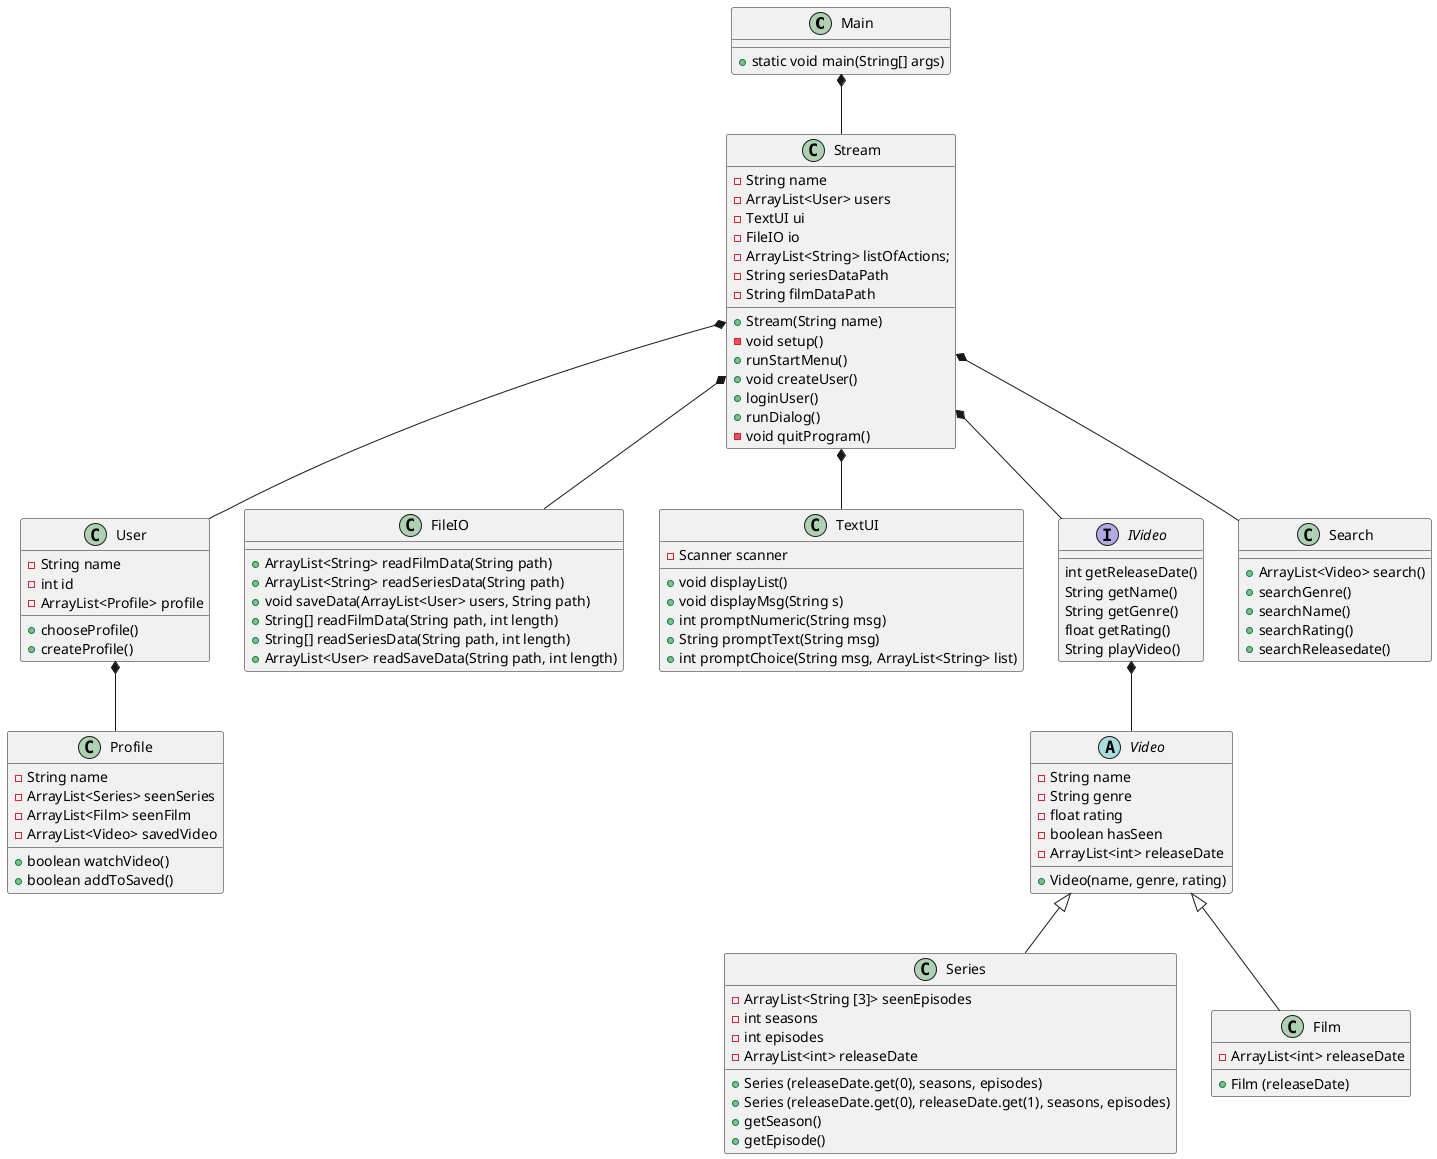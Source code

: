 @startuml
'https://plantuml.com/class-diagram

class Main{
+ static void main(String[] args)
}

class Stream{
- String name
'utilities
- ArrayList<User> users
- TextUI ui
- FileIO io
- ArrayList<String> listOfActions;
- String seriesDataPath
- String filmDataPath
'constructor
+ Stream(String name)
'methods
- void setup()
' setup er til er at læse data
+ runStartMenu()
+ void createUser()
' skal createUser være void? Det er den i matador
' createUser skal vel checke om der er andre med det brugernavn
+ loginUser()
' skal loginUser være void?
' den skal vel checke om der er en user med det username
+ runDialog()
' i runDialog kan man vælge at søge
- void quitProgram()
}


class User{
-String name
- int id
-ArrayList<Profile> profile
+ chooseProfile()
+ createProfile()
' skal den checke om den user har en profil med det brugernavn?
}

class Profile{
- String name
- ArrayList<Series> seenSeries
- ArrayList<Film> seenFilm
- ArrayList<Video> savedVideo
+ boolean watchVideo()
+ boolean addToSaved()
'bør disse være under IVideo eller video i stedet?

}
class FileIO{
+ ArrayList<String> readFilmData(String path)
+ ArrayList<String> readSeriesData(String path)
+ void saveData(ArrayList<User> users, String path)
+ String[] readFilmData(String path, int length)
+ String[] readSeriesData(String path, int length)
+ ArrayList<User> readSaveData(String path, int length)
}

class TextUI{
- Scanner scanner
+ void displayList()
+ void displayMsg(String s)
+ int promptNumeric(String msg)
+ String promptText(String msg)
+ int promptChoice(String msg, ArrayList<String> list)
}

interface IVideo {
int getReleaseDate()
String getName()
String getGenre()
float getRating()
String playVideo()
}

abstract Class Video{
- String name
- String genre
- float rating
- boolean hasSeen
- ArrayList<int> releaseDate
'constructor
+ Video(name, genre, rating)
}

class Series{
- ArrayList<String [3]> seenEpisodes
- int seasons
- int episodes
- ArrayList<int> releaseDate
'constructor - hvis serien ikke er slut
+ Series (releaseDate.get(0), seasons, episodes)
'constructor - hvis serien er afsluttet
+ Series (releaseDate.get(0), releaseDate.get(1), seasons, episodes)
+ getSeason()
+ getEpisode()
}

class Film {
- ArrayList<int> releaseDate
'constructor
+ Film (releaseDate)
}


class Search{
+ ArrayList<Video> search()
'methods til de forskellige søgemuligheder
' Skal disse returnere objekterne fra video?
+ searchGenre()
+ searchName()
+ searchRating()
+ searchReleasedate()
'skal vi have funktioner der kun søger blandt serier og film adskilt?
}

IVideo *-- Video

Video <|-- Series
Video <|-- Film

User *-- Profile

Main *-- Stream

Stream *-- User
Stream *-- FileIO
Stream *-- TextUI
Stream *-- IVideo
Stream *-- Search

@enduml